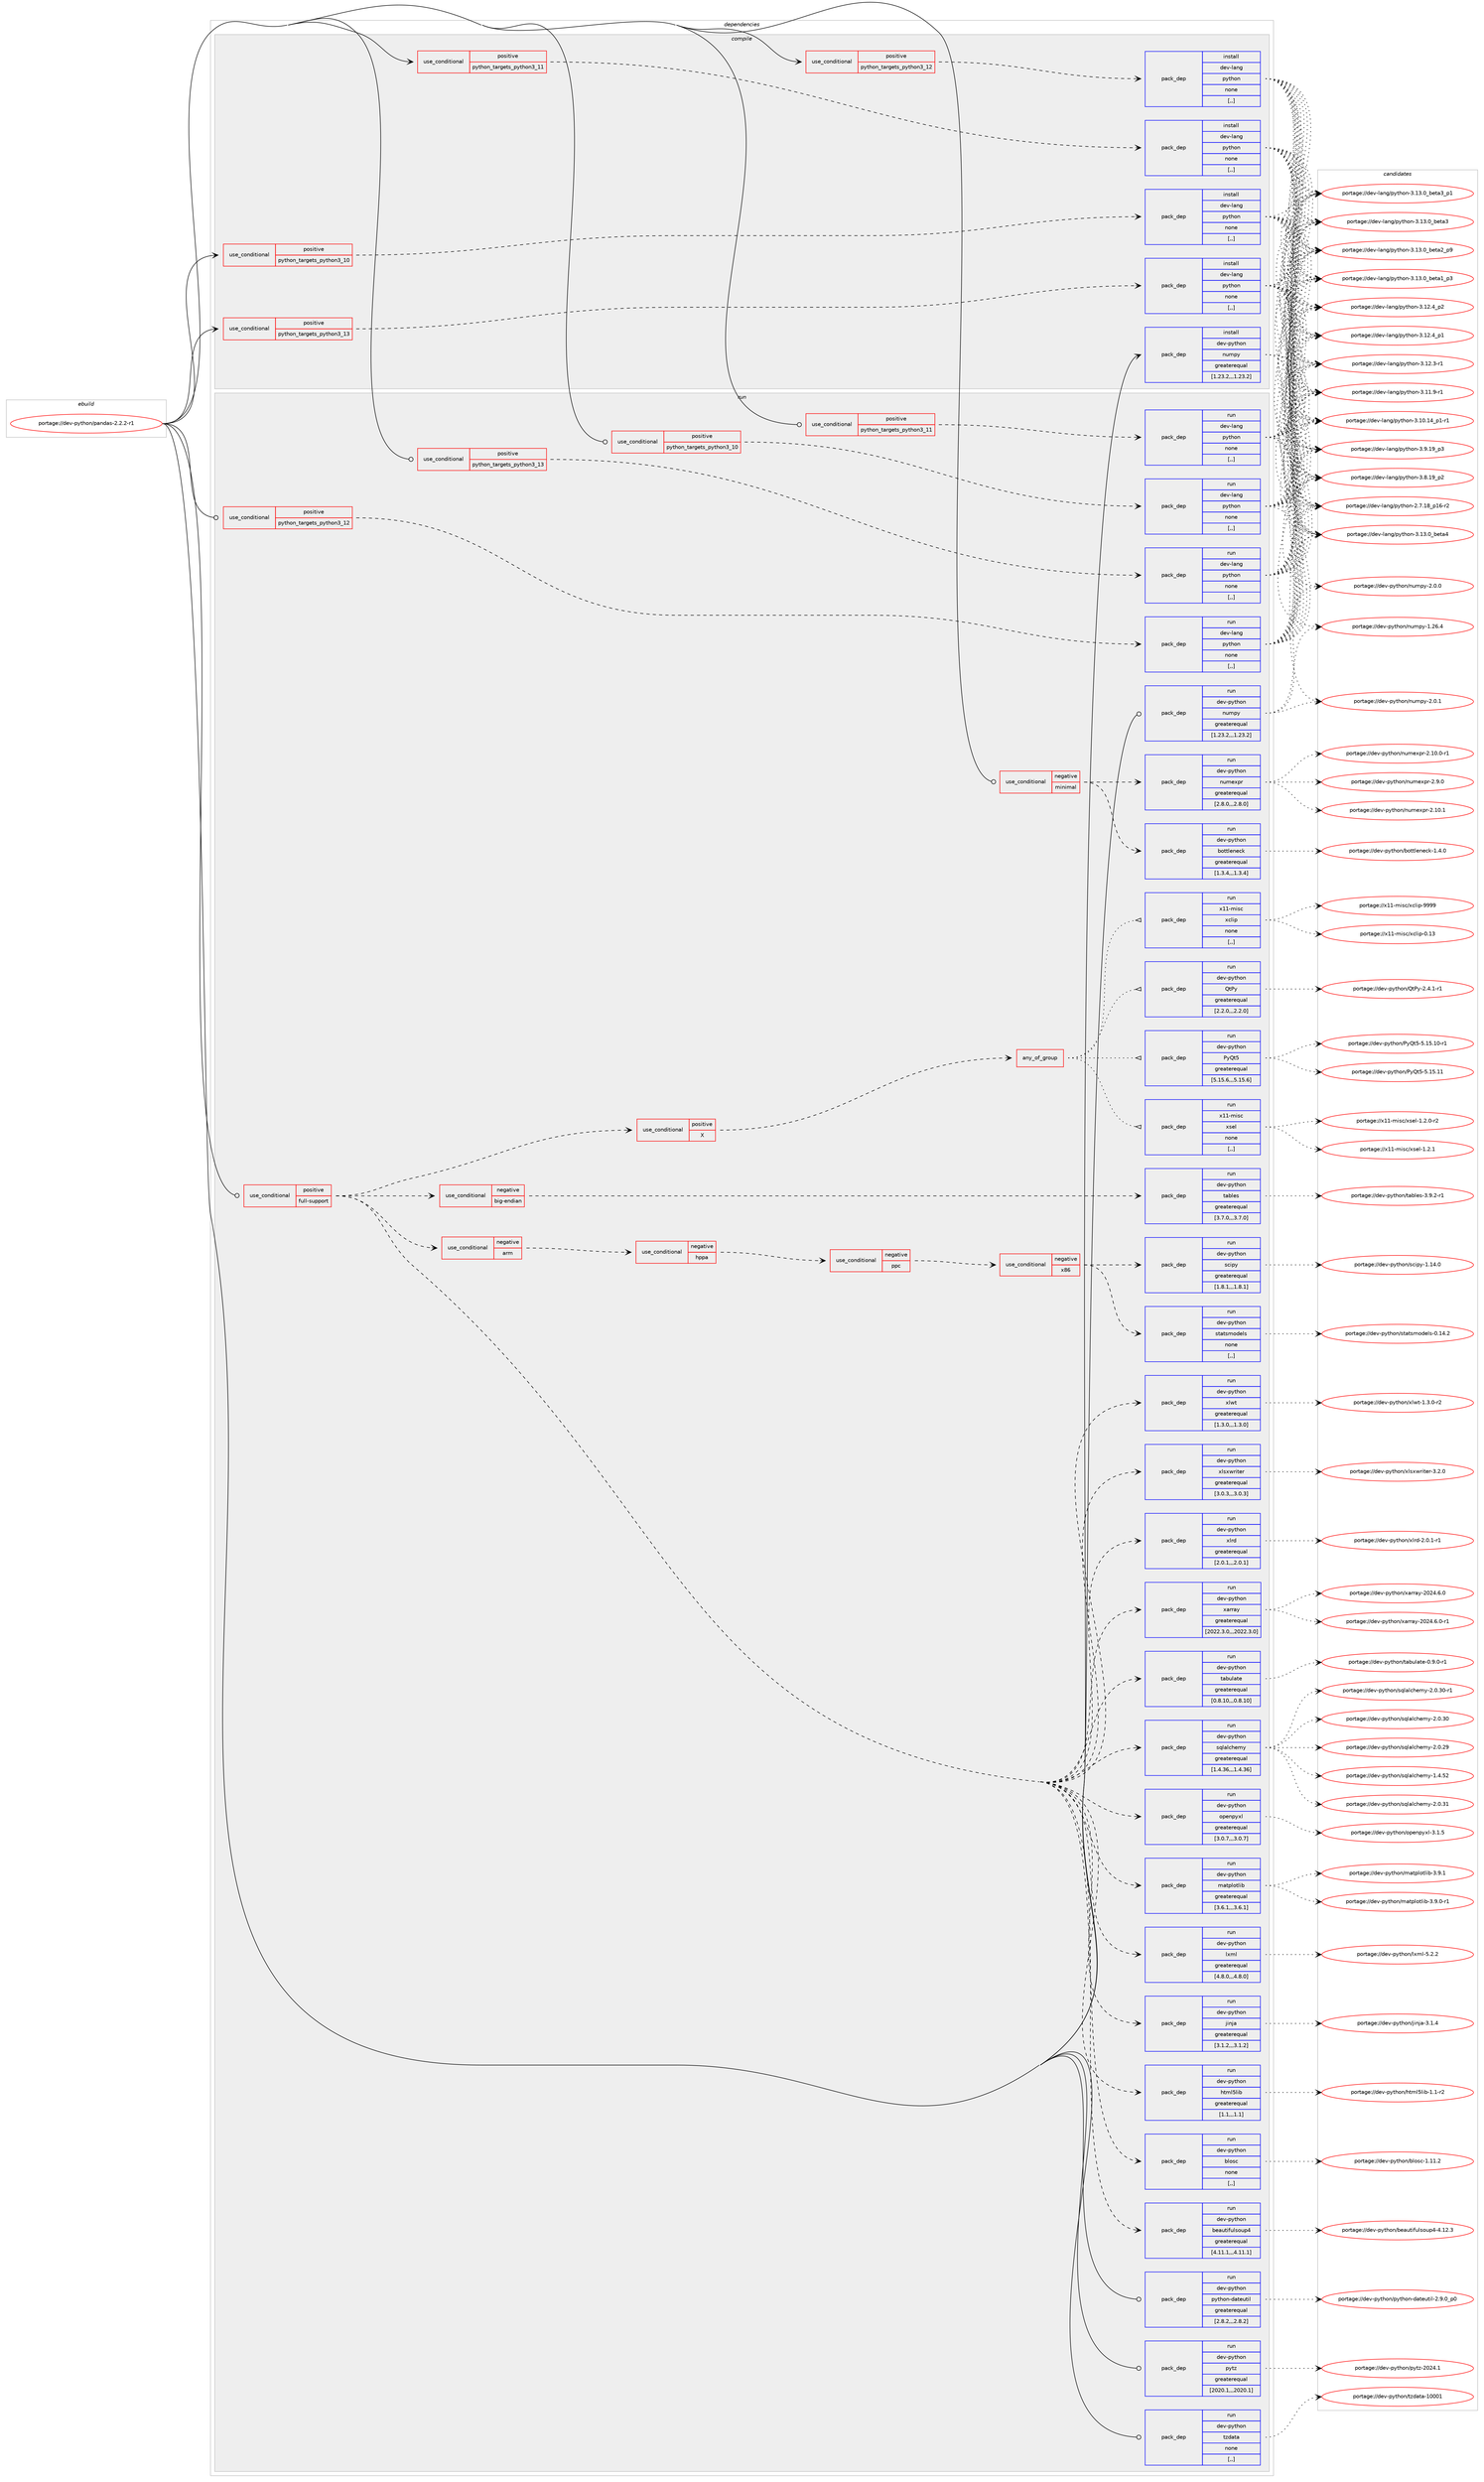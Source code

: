 digraph prolog {

# *************
# Graph options
# *************

newrank=true;
concentrate=true;
compound=true;
graph [rankdir=LR,fontname=Helvetica,fontsize=10,ranksep=1.5];#, ranksep=2.5, nodesep=0.2];
edge  [arrowhead=vee];
node  [fontname=Helvetica,fontsize=10];

# **********
# The ebuild
# **********

subgraph cluster_leftcol {
color=gray;
label=<<i>ebuild</i>>;
id [label="portage://dev-python/pandas-2.2.2-r1", color=red, width=4, href="../dev-python/pandas-2.2.2-r1.svg"];
}

# ****************
# The dependencies
# ****************

subgraph cluster_midcol {
color=gray;
label=<<i>dependencies</i>>;
subgraph cluster_compile {
fillcolor="#eeeeee";
style=filled;
label=<<i>compile</i>>;
subgraph cond35645 {
dependency153533 [label=<<TABLE BORDER="0" CELLBORDER="1" CELLSPACING="0" CELLPADDING="4"><TR><TD ROWSPAN="3" CELLPADDING="10">use_conditional</TD></TR><TR><TD>positive</TD></TR><TR><TD>python_targets_python3_10</TD></TR></TABLE>>, shape=none, color=red];
subgraph pack116639 {
dependency153534 [label=<<TABLE BORDER="0" CELLBORDER="1" CELLSPACING="0" CELLPADDING="4" WIDTH="220"><TR><TD ROWSPAN="6" CELLPADDING="30">pack_dep</TD></TR><TR><TD WIDTH="110">install</TD></TR><TR><TD>dev-lang</TD></TR><TR><TD>python</TD></TR><TR><TD>none</TD></TR><TR><TD>[,,]</TD></TR></TABLE>>, shape=none, color=blue];
}
dependency153533:e -> dependency153534:w [weight=20,style="dashed",arrowhead="vee"];
}
id:e -> dependency153533:w [weight=20,style="solid",arrowhead="vee"];
subgraph cond35646 {
dependency153535 [label=<<TABLE BORDER="0" CELLBORDER="1" CELLSPACING="0" CELLPADDING="4"><TR><TD ROWSPAN="3" CELLPADDING="10">use_conditional</TD></TR><TR><TD>positive</TD></TR><TR><TD>python_targets_python3_11</TD></TR></TABLE>>, shape=none, color=red];
subgraph pack116640 {
dependency153536 [label=<<TABLE BORDER="0" CELLBORDER="1" CELLSPACING="0" CELLPADDING="4" WIDTH="220"><TR><TD ROWSPAN="6" CELLPADDING="30">pack_dep</TD></TR><TR><TD WIDTH="110">install</TD></TR><TR><TD>dev-lang</TD></TR><TR><TD>python</TD></TR><TR><TD>none</TD></TR><TR><TD>[,,]</TD></TR></TABLE>>, shape=none, color=blue];
}
dependency153535:e -> dependency153536:w [weight=20,style="dashed",arrowhead="vee"];
}
id:e -> dependency153535:w [weight=20,style="solid",arrowhead="vee"];
subgraph cond35647 {
dependency153537 [label=<<TABLE BORDER="0" CELLBORDER="1" CELLSPACING="0" CELLPADDING="4"><TR><TD ROWSPAN="3" CELLPADDING="10">use_conditional</TD></TR><TR><TD>positive</TD></TR><TR><TD>python_targets_python3_12</TD></TR></TABLE>>, shape=none, color=red];
subgraph pack116641 {
dependency153538 [label=<<TABLE BORDER="0" CELLBORDER="1" CELLSPACING="0" CELLPADDING="4" WIDTH="220"><TR><TD ROWSPAN="6" CELLPADDING="30">pack_dep</TD></TR><TR><TD WIDTH="110">install</TD></TR><TR><TD>dev-lang</TD></TR><TR><TD>python</TD></TR><TR><TD>none</TD></TR><TR><TD>[,,]</TD></TR></TABLE>>, shape=none, color=blue];
}
dependency153537:e -> dependency153538:w [weight=20,style="dashed",arrowhead="vee"];
}
id:e -> dependency153537:w [weight=20,style="solid",arrowhead="vee"];
subgraph cond35648 {
dependency153539 [label=<<TABLE BORDER="0" CELLBORDER="1" CELLSPACING="0" CELLPADDING="4"><TR><TD ROWSPAN="3" CELLPADDING="10">use_conditional</TD></TR><TR><TD>positive</TD></TR><TR><TD>python_targets_python3_13</TD></TR></TABLE>>, shape=none, color=red];
subgraph pack116642 {
dependency153540 [label=<<TABLE BORDER="0" CELLBORDER="1" CELLSPACING="0" CELLPADDING="4" WIDTH="220"><TR><TD ROWSPAN="6" CELLPADDING="30">pack_dep</TD></TR><TR><TD WIDTH="110">install</TD></TR><TR><TD>dev-lang</TD></TR><TR><TD>python</TD></TR><TR><TD>none</TD></TR><TR><TD>[,,]</TD></TR></TABLE>>, shape=none, color=blue];
}
dependency153539:e -> dependency153540:w [weight=20,style="dashed",arrowhead="vee"];
}
id:e -> dependency153539:w [weight=20,style="solid",arrowhead="vee"];
subgraph pack116643 {
dependency153541 [label=<<TABLE BORDER="0" CELLBORDER="1" CELLSPACING="0" CELLPADDING="4" WIDTH="220"><TR><TD ROWSPAN="6" CELLPADDING="30">pack_dep</TD></TR><TR><TD WIDTH="110">install</TD></TR><TR><TD>dev-python</TD></TR><TR><TD>numpy</TD></TR><TR><TD>greaterequal</TD></TR><TR><TD>[1.23.2,,,1.23.2]</TD></TR></TABLE>>, shape=none, color=blue];
}
id:e -> dependency153541:w [weight=20,style="solid",arrowhead="vee"];
}
subgraph cluster_compileandrun {
fillcolor="#eeeeee";
style=filled;
label=<<i>compile and run</i>>;
}
subgraph cluster_run {
fillcolor="#eeeeee";
style=filled;
label=<<i>run</i>>;
subgraph cond35649 {
dependency153542 [label=<<TABLE BORDER="0" CELLBORDER="1" CELLSPACING="0" CELLPADDING="4"><TR><TD ROWSPAN="3" CELLPADDING="10">use_conditional</TD></TR><TR><TD>negative</TD></TR><TR><TD>minimal</TD></TR></TABLE>>, shape=none, color=red];
subgraph pack116644 {
dependency153543 [label=<<TABLE BORDER="0" CELLBORDER="1" CELLSPACING="0" CELLPADDING="4" WIDTH="220"><TR><TD ROWSPAN="6" CELLPADDING="30">pack_dep</TD></TR><TR><TD WIDTH="110">run</TD></TR><TR><TD>dev-python</TD></TR><TR><TD>bottleneck</TD></TR><TR><TD>greaterequal</TD></TR><TR><TD>[1.3.4,,,1.3.4]</TD></TR></TABLE>>, shape=none, color=blue];
}
dependency153542:e -> dependency153543:w [weight=20,style="dashed",arrowhead="vee"];
subgraph pack116645 {
dependency153544 [label=<<TABLE BORDER="0" CELLBORDER="1" CELLSPACING="0" CELLPADDING="4" WIDTH="220"><TR><TD ROWSPAN="6" CELLPADDING="30">pack_dep</TD></TR><TR><TD WIDTH="110">run</TD></TR><TR><TD>dev-python</TD></TR><TR><TD>numexpr</TD></TR><TR><TD>greaterequal</TD></TR><TR><TD>[2.8.0,,,2.8.0]</TD></TR></TABLE>>, shape=none, color=blue];
}
dependency153542:e -> dependency153544:w [weight=20,style="dashed",arrowhead="vee"];
}
id:e -> dependency153542:w [weight=20,style="solid",arrowhead="odot"];
subgraph cond35650 {
dependency153545 [label=<<TABLE BORDER="0" CELLBORDER="1" CELLSPACING="0" CELLPADDING="4"><TR><TD ROWSPAN="3" CELLPADDING="10">use_conditional</TD></TR><TR><TD>positive</TD></TR><TR><TD>full-support</TD></TR></TABLE>>, shape=none, color=red];
subgraph pack116646 {
dependency153546 [label=<<TABLE BORDER="0" CELLBORDER="1" CELLSPACING="0" CELLPADDING="4" WIDTH="220"><TR><TD ROWSPAN="6" CELLPADDING="30">pack_dep</TD></TR><TR><TD WIDTH="110">run</TD></TR><TR><TD>dev-python</TD></TR><TR><TD>beautifulsoup4</TD></TR><TR><TD>greaterequal</TD></TR><TR><TD>[4.11.1,,,4.11.1]</TD></TR></TABLE>>, shape=none, color=blue];
}
dependency153545:e -> dependency153546:w [weight=20,style="dashed",arrowhead="vee"];
subgraph pack116647 {
dependency153547 [label=<<TABLE BORDER="0" CELLBORDER="1" CELLSPACING="0" CELLPADDING="4" WIDTH="220"><TR><TD ROWSPAN="6" CELLPADDING="30">pack_dep</TD></TR><TR><TD WIDTH="110">run</TD></TR><TR><TD>dev-python</TD></TR><TR><TD>blosc</TD></TR><TR><TD>none</TD></TR><TR><TD>[,,]</TD></TR></TABLE>>, shape=none, color=blue];
}
dependency153545:e -> dependency153547:w [weight=20,style="dashed",arrowhead="vee"];
subgraph pack116648 {
dependency153548 [label=<<TABLE BORDER="0" CELLBORDER="1" CELLSPACING="0" CELLPADDING="4" WIDTH="220"><TR><TD ROWSPAN="6" CELLPADDING="30">pack_dep</TD></TR><TR><TD WIDTH="110">run</TD></TR><TR><TD>dev-python</TD></TR><TR><TD>html5lib</TD></TR><TR><TD>greaterequal</TD></TR><TR><TD>[1.1,,,1.1]</TD></TR></TABLE>>, shape=none, color=blue];
}
dependency153545:e -> dependency153548:w [weight=20,style="dashed",arrowhead="vee"];
subgraph pack116649 {
dependency153549 [label=<<TABLE BORDER="0" CELLBORDER="1" CELLSPACING="0" CELLPADDING="4" WIDTH="220"><TR><TD ROWSPAN="6" CELLPADDING="30">pack_dep</TD></TR><TR><TD WIDTH="110">run</TD></TR><TR><TD>dev-python</TD></TR><TR><TD>jinja</TD></TR><TR><TD>greaterequal</TD></TR><TR><TD>[3.1.2,,,3.1.2]</TD></TR></TABLE>>, shape=none, color=blue];
}
dependency153545:e -> dependency153549:w [weight=20,style="dashed",arrowhead="vee"];
subgraph pack116650 {
dependency153550 [label=<<TABLE BORDER="0" CELLBORDER="1" CELLSPACING="0" CELLPADDING="4" WIDTH="220"><TR><TD ROWSPAN="6" CELLPADDING="30">pack_dep</TD></TR><TR><TD WIDTH="110">run</TD></TR><TR><TD>dev-python</TD></TR><TR><TD>lxml</TD></TR><TR><TD>greaterequal</TD></TR><TR><TD>[4.8.0,,,4.8.0]</TD></TR></TABLE>>, shape=none, color=blue];
}
dependency153545:e -> dependency153550:w [weight=20,style="dashed",arrowhead="vee"];
subgraph pack116651 {
dependency153551 [label=<<TABLE BORDER="0" CELLBORDER="1" CELLSPACING="0" CELLPADDING="4" WIDTH="220"><TR><TD ROWSPAN="6" CELLPADDING="30">pack_dep</TD></TR><TR><TD WIDTH="110">run</TD></TR><TR><TD>dev-python</TD></TR><TR><TD>matplotlib</TD></TR><TR><TD>greaterequal</TD></TR><TR><TD>[3.6.1,,,3.6.1]</TD></TR></TABLE>>, shape=none, color=blue];
}
dependency153545:e -> dependency153551:w [weight=20,style="dashed",arrowhead="vee"];
subgraph pack116652 {
dependency153552 [label=<<TABLE BORDER="0" CELLBORDER="1" CELLSPACING="0" CELLPADDING="4" WIDTH="220"><TR><TD ROWSPAN="6" CELLPADDING="30">pack_dep</TD></TR><TR><TD WIDTH="110">run</TD></TR><TR><TD>dev-python</TD></TR><TR><TD>openpyxl</TD></TR><TR><TD>greaterequal</TD></TR><TR><TD>[3.0.7,,,3.0.7]</TD></TR></TABLE>>, shape=none, color=blue];
}
dependency153545:e -> dependency153552:w [weight=20,style="dashed",arrowhead="vee"];
subgraph pack116653 {
dependency153553 [label=<<TABLE BORDER="0" CELLBORDER="1" CELLSPACING="0" CELLPADDING="4" WIDTH="220"><TR><TD ROWSPAN="6" CELLPADDING="30">pack_dep</TD></TR><TR><TD WIDTH="110">run</TD></TR><TR><TD>dev-python</TD></TR><TR><TD>sqlalchemy</TD></TR><TR><TD>greaterequal</TD></TR><TR><TD>[1.4.36,,,1.4.36]</TD></TR></TABLE>>, shape=none, color=blue];
}
dependency153545:e -> dependency153553:w [weight=20,style="dashed",arrowhead="vee"];
subgraph pack116654 {
dependency153554 [label=<<TABLE BORDER="0" CELLBORDER="1" CELLSPACING="0" CELLPADDING="4" WIDTH="220"><TR><TD ROWSPAN="6" CELLPADDING="30">pack_dep</TD></TR><TR><TD WIDTH="110">run</TD></TR><TR><TD>dev-python</TD></TR><TR><TD>tabulate</TD></TR><TR><TD>greaterequal</TD></TR><TR><TD>[0.8.10,,,0.8.10]</TD></TR></TABLE>>, shape=none, color=blue];
}
dependency153545:e -> dependency153554:w [weight=20,style="dashed",arrowhead="vee"];
subgraph pack116655 {
dependency153555 [label=<<TABLE BORDER="0" CELLBORDER="1" CELLSPACING="0" CELLPADDING="4" WIDTH="220"><TR><TD ROWSPAN="6" CELLPADDING="30">pack_dep</TD></TR><TR><TD WIDTH="110">run</TD></TR><TR><TD>dev-python</TD></TR><TR><TD>xarray</TD></TR><TR><TD>greaterequal</TD></TR><TR><TD>[2022.3.0,,,2022.3.0]</TD></TR></TABLE>>, shape=none, color=blue];
}
dependency153545:e -> dependency153555:w [weight=20,style="dashed",arrowhead="vee"];
subgraph pack116656 {
dependency153556 [label=<<TABLE BORDER="0" CELLBORDER="1" CELLSPACING="0" CELLPADDING="4" WIDTH="220"><TR><TD ROWSPAN="6" CELLPADDING="30">pack_dep</TD></TR><TR><TD WIDTH="110">run</TD></TR><TR><TD>dev-python</TD></TR><TR><TD>xlrd</TD></TR><TR><TD>greaterequal</TD></TR><TR><TD>[2.0.1,,,2.0.1]</TD></TR></TABLE>>, shape=none, color=blue];
}
dependency153545:e -> dependency153556:w [weight=20,style="dashed",arrowhead="vee"];
subgraph pack116657 {
dependency153557 [label=<<TABLE BORDER="0" CELLBORDER="1" CELLSPACING="0" CELLPADDING="4" WIDTH="220"><TR><TD ROWSPAN="6" CELLPADDING="30">pack_dep</TD></TR><TR><TD WIDTH="110">run</TD></TR><TR><TD>dev-python</TD></TR><TR><TD>xlsxwriter</TD></TR><TR><TD>greaterequal</TD></TR><TR><TD>[3.0.3,,,3.0.3]</TD></TR></TABLE>>, shape=none, color=blue];
}
dependency153545:e -> dependency153557:w [weight=20,style="dashed",arrowhead="vee"];
subgraph pack116658 {
dependency153558 [label=<<TABLE BORDER="0" CELLBORDER="1" CELLSPACING="0" CELLPADDING="4" WIDTH="220"><TR><TD ROWSPAN="6" CELLPADDING="30">pack_dep</TD></TR><TR><TD WIDTH="110">run</TD></TR><TR><TD>dev-python</TD></TR><TR><TD>xlwt</TD></TR><TR><TD>greaterequal</TD></TR><TR><TD>[1.3.0,,,1.3.0]</TD></TR></TABLE>>, shape=none, color=blue];
}
dependency153545:e -> dependency153558:w [weight=20,style="dashed",arrowhead="vee"];
subgraph cond35651 {
dependency153559 [label=<<TABLE BORDER="0" CELLBORDER="1" CELLSPACING="0" CELLPADDING="4"><TR><TD ROWSPAN="3" CELLPADDING="10">use_conditional</TD></TR><TR><TD>negative</TD></TR><TR><TD>arm</TD></TR></TABLE>>, shape=none, color=red];
subgraph cond35652 {
dependency153560 [label=<<TABLE BORDER="0" CELLBORDER="1" CELLSPACING="0" CELLPADDING="4"><TR><TD ROWSPAN="3" CELLPADDING="10">use_conditional</TD></TR><TR><TD>negative</TD></TR><TR><TD>hppa</TD></TR></TABLE>>, shape=none, color=red];
subgraph cond35653 {
dependency153561 [label=<<TABLE BORDER="0" CELLBORDER="1" CELLSPACING="0" CELLPADDING="4"><TR><TD ROWSPAN="3" CELLPADDING="10">use_conditional</TD></TR><TR><TD>negative</TD></TR><TR><TD>ppc</TD></TR></TABLE>>, shape=none, color=red];
subgraph cond35654 {
dependency153562 [label=<<TABLE BORDER="0" CELLBORDER="1" CELLSPACING="0" CELLPADDING="4"><TR><TD ROWSPAN="3" CELLPADDING="10">use_conditional</TD></TR><TR><TD>negative</TD></TR><TR><TD>x86</TD></TR></TABLE>>, shape=none, color=red];
subgraph pack116659 {
dependency153563 [label=<<TABLE BORDER="0" CELLBORDER="1" CELLSPACING="0" CELLPADDING="4" WIDTH="220"><TR><TD ROWSPAN="6" CELLPADDING="30">pack_dep</TD></TR><TR><TD WIDTH="110">run</TD></TR><TR><TD>dev-python</TD></TR><TR><TD>scipy</TD></TR><TR><TD>greaterequal</TD></TR><TR><TD>[1.8.1,,,1.8.1]</TD></TR></TABLE>>, shape=none, color=blue];
}
dependency153562:e -> dependency153563:w [weight=20,style="dashed",arrowhead="vee"];
subgraph pack116660 {
dependency153564 [label=<<TABLE BORDER="0" CELLBORDER="1" CELLSPACING="0" CELLPADDING="4" WIDTH="220"><TR><TD ROWSPAN="6" CELLPADDING="30">pack_dep</TD></TR><TR><TD WIDTH="110">run</TD></TR><TR><TD>dev-python</TD></TR><TR><TD>statsmodels</TD></TR><TR><TD>none</TD></TR><TR><TD>[,,]</TD></TR></TABLE>>, shape=none, color=blue];
}
dependency153562:e -> dependency153564:w [weight=20,style="dashed",arrowhead="vee"];
}
dependency153561:e -> dependency153562:w [weight=20,style="dashed",arrowhead="vee"];
}
dependency153560:e -> dependency153561:w [weight=20,style="dashed",arrowhead="vee"];
}
dependency153559:e -> dependency153560:w [weight=20,style="dashed",arrowhead="vee"];
}
dependency153545:e -> dependency153559:w [weight=20,style="dashed",arrowhead="vee"];
subgraph cond35655 {
dependency153565 [label=<<TABLE BORDER="0" CELLBORDER="1" CELLSPACING="0" CELLPADDING="4"><TR><TD ROWSPAN="3" CELLPADDING="10">use_conditional</TD></TR><TR><TD>negative</TD></TR><TR><TD>big-endian</TD></TR></TABLE>>, shape=none, color=red];
subgraph pack116661 {
dependency153566 [label=<<TABLE BORDER="0" CELLBORDER="1" CELLSPACING="0" CELLPADDING="4" WIDTH="220"><TR><TD ROWSPAN="6" CELLPADDING="30">pack_dep</TD></TR><TR><TD WIDTH="110">run</TD></TR><TR><TD>dev-python</TD></TR><TR><TD>tables</TD></TR><TR><TD>greaterequal</TD></TR><TR><TD>[3.7.0,,,3.7.0]</TD></TR></TABLE>>, shape=none, color=blue];
}
dependency153565:e -> dependency153566:w [weight=20,style="dashed",arrowhead="vee"];
}
dependency153545:e -> dependency153565:w [weight=20,style="dashed",arrowhead="vee"];
subgraph cond35656 {
dependency153567 [label=<<TABLE BORDER="0" CELLBORDER="1" CELLSPACING="0" CELLPADDING="4"><TR><TD ROWSPAN="3" CELLPADDING="10">use_conditional</TD></TR><TR><TD>positive</TD></TR><TR><TD>X</TD></TR></TABLE>>, shape=none, color=red];
subgraph any1099 {
dependency153568 [label=<<TABLE BORDER="0" CELLBORDER="1" CELLSPACING="0" CELLPADDING="4"><TR><TD CELLPADDING="10">any_of_group</TD></TR></TABLE>>, shape=none, color=red];subgraph pack116662 {
dependency153569 [label=<<TABLE BORDER="0" CELLBORDER="1" CELLSPACING="0" CELLPADDING="4" WIDTH="220"><TR><TD ROWSPAN="6" CELLPADDING="30">pack_dep</TD></TR><TR><TD WIDTH="110">run</TD></TR><TR><TD>dev-python</TD></TR><TR><TD>PyQt5</TD></TR><TR><TD>greaterequal</TD></TR><TR><TD>[5.15.6,,,5.15.6]</TD></TR></TABLE>>, shape=none, color=blue];
}
dependency153568:e -> dependency153569:w [weight=20,style="dotted",arrowhead="oinv"];
subgraph pack116663 {
dependency153570 [label=<<TABLE BORDER="0" CELLBORDER="1" CELLSPACING="0" CELLPADDING="4" WIDTH="220"><TR><TD ROWSPAN="6" CELLPADDING="30">pack_dep</TD></TR><TR><TD WIDTH="110">run</TD></TR><TR><TD>dev-python</TD></TR><TR><TD>QtPy</TD></TR><TR><TD>greaterequal</TD></TR><TR><TD>[2.2.0,,,2.2.0]</TD></TR></TABLE>>, shape=none, color=blue];
}
dependency153568:e -> dependency153570:w [weight=20,style="dotted",arrowhead="oinv"];
subgraph pack116664 {
dependency153571 [label=<<TABLE BORDER="0" CELLBORDER="1" CELLSPACING="0" CELLPADDING="4" WIDTH="220"><TR><TD ROWSPAN="6" CELLPADDING="30">pack_dep</TD></TR><TR><TD WIDTH="110">run</TD></TR><TR><TD>x11-misc</TD></TR><TR><TD>xclip</TD></TR><TR><TD>none</TD></TR><TR><TD>[,,]</TD></TR></TABLE>>, shape=none, color=blue];
}
dependency153568:e -> dependency153571:w [weight=20,style="dotted",arrowhead="oinv"];
subgraph pack116665 {
dependency153572 [label=<<TABLE BORDER="0" CELLBORDER="1" CELLSPACING="0" CELLPADDING="4" WIDTH="220"><TR><TD ROWSPAN="6" CELLPADDING="30">pack_dep</TD></TR><TR><TD WIDTH="110">run</TD></TR><TR><TD>x11-misc</TD></TR><TR><TD>xsel</TD></TR><TR><TD>none</TD></TR><TR><TD>[,,]</TD></TR></TABLE>>, shape=none, color=blue];
}
dependency153568:e -> dependency153572:w [weight=20,style="dotted",arrowhead="oinv"];
}
dependency153567:e -> dependency153568:w [weight=20,style="dashed",arrowhead="vee"];
}
dependency153545:e -> dependency153567:w [weight=20,style="dashed",arrowhead="vee"];
}
id:e -> dependency153545:w [weight=20,style="solid",arrowhead="odot"];
subgraph cond35657 {
dependency153573 [label=<<TABLE BORDER="0" CELLBORDER="1" CELLSPACING="0" CELLPADDING="4"><TR><TD ROWSPAN="3" CELLPADDING="10">use_conditional</TD></TR><TR><TD>positive</TD></TR><TR><TD>python_targets_python3_10</TD></TR></TABLE>>, shape=none, color=red];
subgraph pack116666 {
dependency153574 [label=<<TABLE BORDER="0" CELLBORDER="1" CELLSPACING="0" CELLPADDING="4" WIDTH="220"><TR><TD ROWSPAN="6" CELLPADDING="30">pack_dep</TD></TR><TR><TD WIDTH="110">run</TD></TR><TR><TD>dev-lang</TD></TR><TR><TD>python</TD></TR><TR><TD>none</TD></TR><TR><TD>[,,]</TD></TR></TABLE>>, shape=none, color=blue];
}
dependency153573:e -> dependency153574:w [weight=20,style="dashed",arrowhead="vee"];
}
id:e -> dependency153573:w [weight=20,style="solid",arrowhead="odot"];
subgraph cond35658 {
dependency153575 [label=<<TABLE BORDER="0" CELLBORDER="1" CELLSPACING="0" CELLPADDING="4"><TR><TD ROWSPAN="3" CELLPADDING="10">use_conditional</TD></TR><TR><TD>positive</TD></TR><TR><TD>python_targets_python3_11</TD></TR></TABLE>>, shape=none, color=red];
subgraph pack116667 {
dependency153576 [label=<<TABLE BORDER="0" CELLBORDER="1" CELLSPACING="0" CELLPADDING="4" WIDTH="220"><TR><TD ROWSPAN="6" CELLPADDING="30">pack_dep</TD></TR><TR><TD WIDTH="110">run</TD></TR><TR><TD>dev-lang</TD></TR><TR><TD>python</TD></TR><TR><TD>none</TD></TR><TR><TD>[,,]</TD></TR></TABLE>>, shape=none, color=blue];
}
dependency153575:e -> dependency153576:w [weight=20,style="dashed",arrowhead="vee"];
}
id:e -> dependency153575:w [weight=20,style="solid",arrowhead="odot"];
subgraph cond35659 {
dependency153577 [label=<<TABLE BORDER="0" CELLBORDER="1" CELLSPACING="0" CELLPADDING="4"><TR><TD ROWSPAN="3" CELLPADDING="10">use_conditional</TD></TR><TR><TD>positive</TD></TR><TR><TD>python_targets_python3_12</TD></TR></TABLE>>, shape=none, color=red];
subgraph pack116668 {
dependency153578 [label=<<TABLE BORDER="0" CELLBORDER="1" CELLSPACING="0" CELLPADDING="4" WIDTH="220"><TR><TD ROWSPAN="6" CELLPADDING="30">pack_dep</TD></TR><TR><TD WIDTH="110">run</TD></TR><TR><TD>dev-lang</TD></TR><TR><TD>python</TD></TR><TR><TD>none</TD></TR><TR><TD>[,,]</TD></TR></TABLE>>, shape=none, color=blue];
}
dependency153577:e -> dependency153578:w [weight=20,style="dashed",arrowhead="vee"];
}
id:e -> dependency153577:w [weight=20,style="solid",arrowhead="odot"];
subgraph cond35660 {
dependency153579 [label=<<TABLE BORDER="0" CELLBORDER="1" CELLSPACING="0" CELLPADDING="4"><TR><TD ROWSPAN="3" CELLPADDING="10">use_conditional</TD></TR><TR><TD>positive</TD></TR><TR><TD>python_targets_python3_13</TD></TR></TABLE>>, shape=none, color=red];
subgraph pack116669 {
dependency153580 [label=<<TABLE BORDER="0" CELLBORDER="1" CELLSPACING="0" CELLPADDING="4" WIDTH="220"><TR><TD ROWSPAN="6" CELLPADDING="30">pack_dep</TD></TR><TR><TD WIDTH="110">run</TD></TR><TR><TD>dev-lang</TD></TR><TR><TD>python</TD></TR><TR><TD>none</TD></TR><TR><TD>[,,]</TD></TR></TABLE>>, shape=none, color=blue];
}
dependency153579:e -> dependency153580:w [weight=20,style="dashed",arrowhead="vee"];
}
id:e -> dependency153579:w [weight=20,style="solid",arrowhead="odot"];
subgraph pack116670 {
dependency153581 [label=<<TABLE BORDER="0" CELLBORDER="1" CELLSPACING="0" CELLPADDING="4" WIDTH="220"><TR><TD ROWSPAN="6" CELLPADDING="30">pack_dep</TD></TR><TR><TD WIDTH="110">run</TD></TR><TR><TD>dev-python</TD></TR><TR><TD>numpy</TD></TR><TR><TD>greaterequal</TD></TR><TR><TD>[1.23.2,,,1.23.2]</TD></TR></TABLE>>, shape=none, color=blue];
}
id:e -> dependency153581:w [weight=20,style="solid",arrowhead="odot"];
subgraph pack116671 {
dependency153582 [label=<<TABLE BORDER="0" CELLBORDER="1" CELLSPACING="0" CELLPADDING="4" WIDTH="220"><TR><TD ROWSPAN="6" CELLPADDING="30">pack_dep</TD></TR><TR><TD WIDTH="110">run</TD></TR><TR><TD>dev-python</TD></TR><TR><TD>python-dateutil</TD></TR><TR><TD>greaterequal</TD></TR><TR><TD>[2.8.2,,,2.8.2]</TD></TR></TABLE>>, shape=none, color=blue];
}
id:e -> dependency153582:w [weight=20,style="solid",arrowhead="odot"];
subgraph pack116672 {
dependency153583 [label=<<TABLE BORDER="0" CELLBORDER="1" CELLSPACING="0" CELLPADDING="4" WIDTH="220"><TR><TD ROWSPAN="6" CELLPADDING="30">pack_dep</TD></TR><TR><TD WIDTH="110">run</TD></TR><TR><TD>dev-python</TD></TR><TR><TD>pytz</TD></TR><TR><TD>greaterequal</TD></TR><TR><TD>[2020.1,,,2020.1]</TD></TR></TABLE>>, shape=none, color=blue];
}
id:e -> dependency153583:w [weight=20,style="solid",arrowhead="odot"];
subgraph pack116673 {
dependency153584 [label=<<TABLE BORDER="0" CELLBORDER="1" CELLSPACING="0" CELLPADDING="4" WIDTH="220"><TR><TD ROWSPAN="6" CELLPADDING="30">pack_dep</TD></TR><TR><TD WIDTH="110">run</TD></TR><TR><TD>dev-python</TD></TR><TR><TD>tzdata</TD></TR><TR><TD>none</TD></TR><TR><TD>[,,]</TD></TR></TABLE>>, shape=none, color=blue];
}
id:e -> dependency153584:w [weight=20,style="solid",arrowhead="odot"];
}
}

# **************
# The candidates
# **************

subgraph cluster_choices {
rank=same;
color=gray;
label=<<i>candidates</i>>;

subgraph choice116639 {
color=black;
nodesep=1;
choice1001011184510897110103471121211161041111104551464951464895981011169752 [label="portage://dev-lang/python-3.13.0_beta4", color=red, width=4,href="../dev-lang/python-3.13.0_beta4.svg"];
choice10010111845108971101034711212111610411111045514649514648959810111697519511249 [label="portage://dev-lang/python-3.13.0_beta3_p1", color=red, width=4,href="../dev-lang/python-3.13.0_beta3_p1.svg"];
choice1001011184510897110103471121211161041111104551464951464895981011169751 [label="portage://dev-lang/python-3.13.0_beta3", color=red, width=4,href="../dev-lang/python-3.13.0_beta3.svg"];
choice10010111845108971101034711212111610411111045514649514648959810111697509511257 [label="portage://dev-lang/python-3.13.0_beta2_p9", color=red, width=4,href="../dev-lang/python-3.13.0_beta2_p9.svg"];
choice10010111845108971101034711212111610411111045514649514648959810111697499511251 [label="portage://dev-lang/python-3.13.0_beta1_p3", color=red, width=4,href="../dev-lang/python-3.13.0_beta1_p3.svg"];
choice100101118451089711010347112121116104111110455146495046529511250 [label="portage://dev-lang/python-3.12.4_p2", color=red, width=4,href="../dev-lang/python-3.12.4_p2.svg"];
choice100101118451089711010347112121116104111110455146495046529511249 [label="portage://dev-lang/python-3.12.4_p1", color=red, width=4,href="../dev-lang/python-3.12.4_p1.svg"];
choice100101118451089711010347112121116104111110455146495046514511449 [label="portage://dev-lang/python-3.12.3-r1", color=red, width=4,href="../dev-lang/python-3.12.3-r1.svg"];
choice100101118451089711010347112121116104111110455146494946574511449 [label="portage://dev-lang/python-3.11.9-r1", color=red, width=4,href="../dev-lang/python-3.11.9-r1.svg"];
choice100101118451089711010347112121116104111110455146494846495295112494511449 [label="portage://dev-lang/python-3.10.14_p1-r1", color=red, width=4,href="../dev-lang/python-3.10.14_p1-r1.svg"];
choice100101118451089711010347112121116104111110455146574649579511251 [label="portage://dev-lang/python-3.9.19_p3", color=red, width=4,href="../dev-lang/python-3.9.19_p3.svg"];
choice100101118451089711010347112121116104111110455146564649579511250 [label="portage://dev-lang/python-3.8.19_p2", color=red, width=4,href="../dev-lang/python-3.8.19_p2.svg"];
choice100101118451089711010347112121116104111110455046554649569511249544511450 [label="portage://dev-lang/python-2.7.18_p16-r2", color=red, width=4,href="../dev-lang/python-2.7.18_p16-r2.svg"];
dependency153534:e -> choice1001011184510897110103471121211161041111104551464951464895981011169752:w [style=dotted,weight="100"];
dependency153534:e -> choice10010111845108971101034711212111610411111045514649514648959810111697519511249:w [style=dotted,weight="100"];
dependency153534:e -> choice1001011184510897110103471121211161041111104551464951464895981011169751:w [style=dotted,weight="100"];
dependency153534:e -> choice10010111845108971101034711212111610411111045514649514648959810111697509511257:w [style=dotted,weight="100"];
dependency153534:e -> choice10010111845108971101034711212111610411111045514649514648959810111697499511251:w [style=dotted,weight="100"];
dependency153534:e -> choice100101118451089711010347112121116104111110455146495046529511250:w [style=dotted,weight="100"];
dependency153534:e -> choice100101118451089711010347112121116104111110455146495046529511249:w [style=dotted,weight="100"];
dependency153534:e -> choice100101118451089711010347112121116104111110455146495046514511449:w [style=dotted,weight="100"];
dependency153534:e -> choice100101118451089711010347112121116104111110455146494946574511449:w [style=dotted,weight="100"];
dependency153534:e -> choice100101118451089711010347112121116104111110455146494846495295112494511449:w [style=dotted,weight="100"];
dependency153534:e -> choice100101118451089711010347112121116104111110455146574649579511251:w [style=dotted,weight="100"];
dependency153534:e -> choice100101118451089711010347112121116104111110455146564649579511250:w [style=dotted,weight="100"];
dependency153534:e -> choice100101118451089711010347112121116104111110455046554649569511249544511450:w [style=dotted,weight="100"];
}
subgraph choice116640 {
color=black;
nodesep=1;
choice1001011184510897110103471121211161041111104551464951464895981011169752 [label="portage://dev-lang/python-3.13.0_beta4", color=red, width=4,href="../dev-lang/python-3.13.0_beta4.svg"];
choice10010111845108971101034711212111610411111045514649514648959810111697519511249 [label="portage://dev-lang/python-3.13.0_beta3_p1", color=red, width=4,href="../dev-lang/python-3.13.0_beta3_p1.svg"];
choice1001011184510897110103471121211161041111104551464951464895981011169751 [label="portage://dev-lang/python-3.13.0_beta3", color=red, width=4,href="../dev-lang/python-3.13.0_beta3.svg"];
choice10010111845108971101034711212111610411111045514649514648959810111697509511257 [label="portage://dev-lang/python-3.13.0_beta2_p9", color=red, width=4,href="../dev-lang/python-3.13.0_beta2_p9.svg"];
choice10010111845108971101034711212111610411111045514649514648959810111697499511251 [label="portage://dev-lang/python-3.13.0_beta1_p3", color=red, width=4,href="../dev-lang/python-3.13.0_beta1_p3.svg"];
choice100101118451089711010347112121116104111110455146495046529511250 [label="portage://dev-lang/python-3.12.4_p2", color=red, width=4,href="../dev-lang/python-3.12.4_p2.svg"];
choice100101118451089711010347112121116104111110455146495046529511249 [label="portage://dev-lang/python-3.12.4_p1", color=red, width=4,href="../dev-lang/python-3.12.4_p1.svg"];
choice100101118451089711010347112121116104111110455146495046514511449 [label="portage://dev-lang/python-3.12.3-r1", color=red, width=4,href="../dev-lang/python-3.12.3-r1.svg"];
choice100101118451089711010347112121116104111110455146494946574511449 [label="portage://dev-lang/python-3.11.9-r1", color=red, width=4,href="../dev-lang/python-3.11.9-r1.svg"];
choice100101118451089711010347112121116104111110455146494846495295112494511449 [label="portage://dev-lang/python-3.10.14_p1-r1", color=red, width=4,href="../dev-lang/python-3.10.14_p1-r1.svg"];
choice100101118451089711010347112121116104111110455146574649579511251 [label="portage://dev-lang/python-3.9.19_p3", color=red, width=4,href="../dev-lang/python-3.9.19_p3.svg"];
choice100101118451089711010347112121116104111110455146564649579511250 [label="portage://dev-lang/python-3.8.19_p2", color=red, width=4,href="../dev-lang/python-3.8.19_p2.svg"];
choice100101118451089711010347112121116104111110455046554649569511249544511450 [label="portage://dev-lang/python-2.7.18_p16-r2", color=red, width=4,href="../dev-lang/python-2.7.18_p16-r2.svg"];
dependency153536:e -> choice1001011184510897110103471121211161041111104551464951464895981011169752:w [style=dotted,weight="100"];
dependency153536:e -> choice10010111845108971101034711212111610411111045514649514648959810111697519511249:w [style=dotted,weight="100"];
dependency153536:e -> choice1001011184510897110103471121211161041111104551464951464895981011169751:w [style=dotted,weight="100"];
dependency153536:e -> choice10010111845108971101034711212111610411111045514649514648959810111697509511257:w [style=dotted,weight="100"];
dependency153536:e -> choice10010111845108971101034711212111610411111045514649514648959810111697499511251:w [style=dotted,weight="100"];
dependency153536:e -> choice100101118451089711010347112121116104111110455146495046529511250:w [style=dotted,weight="100"];
dependency153536:e -> choice100101118451089711010347112121116104111110455146495046529511249:w [style=dotted,weight="100"];
dependency153536:e -> choice100101118451089711010347112121116104111110455146495046514511449:w [style=dotted,weight="100"];
dependency153536:e -> choice100101118451089711010347112121116104111110455146494946574511449:w [style=dotted,weight="100"];
dependency153536:e -> choice100101118451089711010347112121116104111110455146494846495295112494511449:w [style=dotted,weight="100"];
dependency153536:e -> choice100101118451089711010347112121116104111110455146574649579511251:w [style=dotted,weight="100"];
dependency153536:e -> choice100101118451089711010347112121116104111110455146564649579511250:w [style=dotted,weight="100"];
dependency153536:e -> choice100101118451089711010347112121116104111110455046554649569511249544511450:w [style=dotted,weight="100"];
}
subgraph choice116641 {
color=black;
nodesep=1;
choice1001011184510897110103471121211161041111104551464951464895981011169752 [label="portage://dev-lang/python-3.13.0_beta4", color=red, width=4,href="../dev-lang/python-3.13.0_beta4.svg"];
choice10010111845108971101034711212111610411111045514649514648959810111697519511249 [label="portage://dev-lang/python-3.13.0_beta3_p1", color=red, width=4,href="../dev-lang/python-3.13.0_beta3_p1.svg"];
choice1001011184510897110103471121211161041111104551464951464895981011169751 [label="portage://dev-lang/python-3.13.0_beta3", color=red, width=4,href="../dev-lang/python-3.13.0_beta3.svg"];
choice10010111845108971101034711212111610411111045514649514648959810111697509511257 [label="portage://dev-lang/python-3.13.0_beta2_p9", color=red, width=4,href="../dev-lang/python-3.13.0_beta2_p9.svg"];
choice10010111845108971101034711212111610411111045514649514648959810111697499511251 [label="portage://dev-lang/python-3.13.0_beta1_p3", color=red, width=4,href="../dev-lang/python-3.13.0_beta1_p3.svg"];
choice100101118451089711010347112121116104111110455146495046529511250 [label="portage://dev-lang/python-3.12.4_p2", color=red, width=4,href="../dev-lang/python-3.12.4_p2.svg"];
choice100101118451089711010347112121116104111110455146495046529511249 [label="portage://dev-lang/python-3.12.4_p1", color=red, width=4,href="../dev-lang/python-3.12.4_p1.svg"];
choice100101118451089711010347112121116104111110455146495046514511449 [label="portage://dev-lang/python-3.12.3-r1", color=red, width=4,href="../dev-lang/python-3.12.3-r1.svg"];
choice100101118451089711010347112121116104111110455146494946574511449 [label="portage://dev-lang/python-3.11.9-r1", color=red, width=4,href="../dev-lang/python-3.11.9-r1.svg"];
choice100101118451089711010347112121116104111110455146494846495295112494511449 [label="portage://dev-lang/python-3.10.14_p1-r1", color=red, width=4,href="../dev-lang/python-3.10.14_p1-r1.svg"];
choice100101118451089711010347112121116104111110455146574649579511251 [label="portage://dev-lang/python-3.9.19_p3", color=red, width=4,href="../dev-lang/python-3.9.19_p3.svg"];
choice100101118451089711010347112121116104111110455146564649579511250 [label="portage://dev-lang/python-3.8.19_p2", color=red, width=4,href="../dev-lang/python-3.8.19_p2.svg"];
choice100101118451089711010347112121116104111110455046554649569511249544511450 [label="portage://dev-lang/python-2.7.18_p16-r2", color=red, width=4,href="../dev-lang/python-2.7.18_p16-r2.svg"];
dependency153538:e -> choice1001011184510897110103471121211161041111104551464951464895981011169752:w [style=dotted,weight="100"];
dependency153538:e -> choice10010111845108971101034711212111610411111045514649514648959810111697519511249:w [style=dotted,weight="100"];
dependency153538:e -> choice1001011184510897110103471121211161041111104551464951464895981011169751:w [style=dotted,weight="100"];
dependency153538:e -> choice10010111845108971101034711212111610411111045514649514648959810111697509511257:w [style=dotted,weight="100"];
dependency153538:e -> choice10010111845108971101034711212111610411111045514649514648959810111697499511251:w [style=dotted,weight="100"];
dependency153538:e -> choice100101118451089711010347112121116104111110455146495046529511250:w [style=dotted,weight="100"];
dependency153538:e -> choice100101118451089711010347112121116104111110455146495046529511249:w [style=dotted,weight="100"];
dependency153538:e -> choice100101118451089711010347112121116104111110455146495046514511449:w [style=dotted,weight="100"];
dependency153538:e -> choice100101118451089711010347112121116104111110455146494946574511449:w [style=dotted,weight="100"];
dependency153538:e -> choice100101118451089711010347112121116104111110455146494846495295112494511449:w [style=dotted,weight="100"];
dependency153538:e -> choice100101118451089711010347112121116104111110455146574649579511251:w [style=dotted,weight="100"];
dependency153538:e -> choice100101118451089711010347112121116104111110455146564649579511250:w [style=dotted,weight="100"];
dependency153538:e -> choice100101118451089711010347112121116104111110455046554649569511249544511450:w [style=dotted,weight="100"];
}
subgraph choice116642 {
color=black;
nodesep=1;
choice1001011184510897110103471121211161041111104551464951464895981011169752 [label="portage://dev-lang/python-3.13.0_beta4", color=red, width=4,href="../dev-lang/python-3.13.0_beta4.svg"];
choice10010111845108971101034711212111610411111045514649514648959810111697519511249 [label="portage://dev-lang/python-3.13.0_beta3_p1", color=red, width=4,href="../dev-lang/python-3.13.0_beta3_p1.svg"];
choice1001011184510897110103471121211161041111104551464951464895981011169751 [label="portage://dev-lang/python-3.13.0_beta3", color=red, width=4,href="../dev-lang/python-3.13.0_beta3.svg"];
choice10010111845108971101034711212111610411111045514649514648959810111697509511257 [label="portage://dev-lang/python-3.13.0_beta2_p9", color=red, width=4,href="../dev-lang/python-3.13.0_beta2_p9.svg"];
choice10010111845108971101034711212111610411111045514649514648959810111697499511251 [label="portage://dev-lang/python-3.13.0_beta1_p3", color=red, width=4,href="../dev-lang/python-3.13.0_beta1_p3.svg"];
choice100101118451089711010347112121116104111110455146495046529511250 [label="portage://dev-lang/python-3.12.4_p2", color=red, width=4,href="../dev-lang/python-3.12.4_p2.svg"];
choice100101118451089711010347112121116104111110455146495046529511249 [label="portage://dev-lang/python-3.12.4_p1", color=red, width=4,href="../dev-lang/python-3.12.4_p1.svg"];
choice100101118451089711010347112121116104111110455146495046514511449 [label="portage://dev-lang/python-3.12.3-r1", color=red, width=4,href="../dev-lang/python-3.12.3-r1.svg"];
choice100101118451089711010347112121116104111110455146494946574511449 [label="portage://dev-lang/python-3.11.9-r1", color=red, width=4,href="../dev-lang/python-3.11.9-r1.svg"];
choice100101118451089711010347112121116104111110455146494846495295112494511449 [label="portage://dev-lang/python-3.10.14_p1-r1", color=red, width=4,href="../dev-lang/python-3.10.14_p1-r1.svg"];
choice100101118451089711010347112121116104111110455146574649579511251 [label="portage://dev-lang/python-3.9.19_p3", color=red, width=4,href="../dev-lang/python-3.9.19_p3.svg"];
choice100101118451089711010347112121116104111110455146564649579511250 [label="portage://dev-lang/python-3.8.19_p2", color=red, width=4,href="../dev-lang/python-3.8.19_p2.svg"];
choice100101118451089711010347112121116104111110455046554649569511249544511450 [label="portage://dev-lang/python-2.7.18_p16-r2", color=red, width=4,href="../dev-lang/python-2.7.18_p16-r2.svg"];
dependency153540:e -> choice1001011184510897110103471121211161041111104551464951464895981011169752:w [style=dotted,weight="100"];
dependency153540:e -> choice10010111845108971101034711212111610411111045514649514648959810111697519511249:w [style=dotted,weight="100"];
dependency153540:e -> choice1001011184510897110103471121211161041111104551464951464895981011169751:w [style=dotted,weight="100"];
dependency153540:e -> choice10010111845108971101034711212111610411111045514649514648959810111697509511257:w [style=dotted,weight="100"];
dependency153540:e -> choice10010111845108971101034711212111610411111045514649514648959810111697499511251:w [style=dotted,weight="100"];
dependency153540:e -> choice100101118451089711010347112121116104111110455146495046529511250:w [style=dotted,weight="100"];
dependency153540:e -> choice100101118451089711010347112121116104111110455146495046529511249:w [style=dotted,weight="100"];
dependency153540:e -> choice100101118451089711010347112121116104111110455146495046514511449:w [style=dotted,weight="100"];
dependency153540:e -> choice100101118451089711010347112121116104111110455146494946574511449:w [style=dotted,weight="100"];
dependency153540:e -> choice100101118451089711010347112121116104111110455146494846495295112494511449:w [style=dotted,weight="100"];
dependency153540:e -> choice100101118451089711010347112121116104111110455146574649579511251:w [style=dotted,weight="100"];
dependency153540:e -> choice100101118451089711010347112121116104111110455146564649579511250:w [style=dotted,weight="100"];
dependency153540:e -> choice100101118451089711010347112121116104111110455046554649569511249544511450:w [style=dotted,weight="100"];
}
subgraph choice116643 {
color=black;
nodesep=1;
choice1001011184511212111610411111047110117109112121455046484649 [label="portage://dev-python/numpy-2.0.1", color=red, width=4,href="../dev-python/numpy-2.0.1.svg"];
choice1001011184511212111610411111047110117109112121455046484648 [label="portage://dev-python/numpy-2.0.0", color=red, width=4,href="../dev-python/numpy-2.0.0.svg"];
choice100101118451121211161041111104711011710911212145494650544652 [label="portage://dev-python/numpy-1.26.4", color=red, width=4,href="../dev-python/numpy-1.26.4.svg"];
dependency153541:e -> choice1001011184511212111610411111047110117109112121455046484649:w [style=dotted,weight="100"];
dependency153541:e -> choice1001011184511212111610411111047110117109112121455046484648:w [style=dotted,weight="100"];
dependency153541:e -> choice100101118451121211161041111104711011710911212145494650544652:w [style=dotted,weight="100"];
}
subgraph choice116644 {
color=black;
nodesep=1;
choice10010111845112121116104111110479811111611610810111010199107454946524648 [label="portage://dev-python/bottleneck-1.4.0", color=red, width=4,href="../dev-python/bottleneck-1.4.0.svg"];
dependency153543:e -> choice10010111845112121116104111110479811111611610810111010199107454946524648:w [style=dotted,weight="100"];
}
subgraph choice116645 {
color=black;
nodesep=1;
choice100101118451121211161041111104711011710910112011211445504649484649 [label="portage://dev-python/numexpr-2.10.1", color=red, width=4,href="../dev-python/numexpr-2.10.1.svg"];
choice1001011184511212111610411111047110117109101120112114455046494846484511449 [label="portage://dev-python/numexpr-2.10.0-r1", color=red, width=4,href="../dev-python/numexpr-2.10.0-r1.svg"];
choice1001011184511212111610411111047110117109101120112114455046574648 [label="portage://dev-python/numexpr-2.9.0", color=red, width=4,href="../dev-python/numexpr-2.9.0.svg"];
dependency153544:e -> choice100101118451121211161041111104711011710910112011211445504649484649:w [style=dotted,weight="100"];
dependency153544:e -> choice1001011184511212111610411111047110117109101120112114455046494846484511449:w [style=dotted,weight="100"];
dependency153544:e -> choice1001011184511212111610411111047110117109101120112114455046574648:w [style=dotted,weight="100"];
}
subgraph choice116646 {
color=black;
nodesep=1;
choice100101118451121211161041111104798101971171161051021171081151111171125245524649504651 [label="portage://dev-python/beautifulsoup4-4.12.3", color=red, width=4,href="../dev-python/beautifulsoup4-4.12.3.svg"];
dependency153546:e -> choice100101118451121211161041111104798101971171161051021171081151111171125245524649504651:w [style=dotted,weight="100"];
}
subgraph choice116647 {
color=black;
nodesep=1;
choice1001011184511212111610411111047981081111159945494649494650 [label="portage://dev-python/blosc-1.11.2", color=red, width=4,href="../dev-python/blosc-1.11.2.svg"];
dependency153547:e -> choice1001011184511212111610411111047981081111159945494649494650:w [style=dotted,weight="100"];
}
subgraph choice116648 {
color=black;
nodesep=1;
choice10010111845112121116104111110471041161091085310810598454946494511450 [label="portage://dev-python/html5lib-1.1-r2", color=red, width=4,href="../dev-python/html5lib-1.1-r2.svg"];
dependency153548:e -> choice10010111845112121116104111110471041161091085310810598454946494511450:w [style=dotted,weight="100"];
}
subgraph choice116649 {
color=black;
nodesep=1;
choice100101118451121211161041111104710610511010697455146494652 [label="portage://dev-python/jinja-3.1.4", color=red, width=4,href="../dev-python/jinja-3.1.4.svg"];
dependency153549:e -> choice100101118451121211161041111104710610511010697455146494652:w [style=dotted,weight="100"];
}
subgraph choice116650 {
color=black;
nodesep=1;
choice1001011184511212111610411111047108120109108455346504650 [label="portage://dev-python/lxml-5.2.2", color=red, width=4,href="../dev-python/lxml-5.2.2.svg"];
dependency153550:e -> choice1001011184511212111610411111047108120109108455346504650:w [style=dotted,weight="100"];
}
subgraph choice116651 {
color=black;
nodesep=1;
choice10010111845112121116104111110471099711611210811111610810598455146574649 [label="portage://dev-python/matplotlib-3.9.1", color=red, width=4,href="../dev-python/matplotlib-3.9.1.svg"];
choice100101118451121211161041111104710997116112108111116108105984551465746484511449 [label="portage://dev-python/matplotlib-3.9.0-r1", color=red, width=4,href="../dev-python/matplotlib-3.9.0-r1.svg"];
dependency153551:e -> choice10010111845112121116104111110471099711611210811111610810598455146574649:w [style=dotted,weight="100"];
dependency153551:e -> choice100101118451121211161041111104710997116112108111116108105984551465746484511449:w [style=dotted,weight="100"];
}
subgraph choice116652 {
color=black;
nodesep=1;
choice1001011184511212111610411111047111112101110112121120108455146494653 [label="portage://dev-python/openpyxl-3.1.5", color=red, width=4,href="../dev-python/openpyxl-3.1.5.svg"];
dependency153552:e -> choice1001011184511212111610411111047111112101110112121120108455146494653:w [style=dotted,weight="100"];
}
subgraph choice116653 {
color=black;
nodesep=1;
choice1001011184511212111610411111047115113108971089910410110912145504648465149 [label="portage://dev-python/sqlalchemy-2.0.31", color=red, width=4,href="../dev-python/sqlalchemy-2.0.31.svg"];
choice10010111845112121116104111110471151131089710899104101109121455046484651484511449 [label="portage://dev-python/sqlalchemy-2.0.30-r1", color=red, width=4,href="../dev-python/sqlalchemy-2.0.30-r1.svg"];
choice1001011184511212111610411111047115113108971089910410110912145504648465148 [label="portage://dev-python/sqlalchemy-2.0.30", color=red, width=4,href="../dev-python/sqlalchemy-2.0.30.svg"];
choice1001011184511212111610411111047115113108971089910410110912145504648465057 [label="portage://dev-python/sqlalchemy-2.0.29", color=red, width=4,href="../dev-python/sqlalchemy-2.0.29.svg"];
choice1001011184511212111610411111047115113108971089910410110912145494652465350 [label="portage://dev-python/sqlalchemy-1.4.52", color=red, width=4,href="../dev-python/sqlalchemy-1.4.52.svg"];
dependency153553:e -> choice1001011184511212111610411111047115113108971089910410110912145504648465149:w [style=dotted,weight="100"];
dependency153553:e -> choice10010111845112121116104111110471151131089710899104101109121455046484651484511449:w [style=dotted,weight="100"];
dependency153553:e -> choice1001011184511212111610411111047115113108971089910410110912145504648465148:w [style=dotted,weight="100"];
dependency153553:e -> choice1001011184511212111610411111047115113108971089910410110912145504648465057:w [style=dotted,weight="100"];
dependency153553:e -> choice1001011184511212111610411111047115113108971089910410110912145494652465350:w [style=dotted,weight="100"];
}
subgraph choice116654 {
color=black;
nodesep=1;
choice10010111845112121116104111110471169798117108971161014548465746484511449 [label="portage://dev-python/tabulate-0.9.0-r1", color=red, width=4,href="../dev-python/tabulate-0.9.0-r1.svg"];
dependency153554:e -> choice10010111845112121116104111110471169798117108971161014548465746484511449:w [style=dotted,weight="100"];
}
subgraph choice116655 {
color=black;
nodesep=1;
choice100101118451121211161041111104712097114114971214550485052465446484511449 [label="portage://dev-python/xarray-2024.6.0-r1", color=red, width=4,href="../dev-python/xarray-2024.6.0-r1.svg"];
choice10010111845112121116104111110471209711411497121455048505246544648 [label="portage://dev-python/xarray-2024.6.0", color=red, width=4,href="../dev-python/xarray-2024.6.0.svg"];
dependency153555:e -> choice100101118451121211161041111104712097114114971214550485052465446484511449:w [style=dotted,weight="100"];
dependency153555:e -> choice10010111845112121116104111110471209711411497121455048505246544648:w [style=dotted,weight="100"];
}
subgraph choice116656 {
color=black;
nodesep=1;
choice10010111845112121116104111110471201081141004550464846494511449 [label="portage://dev-python/xlrd-2.0.1-r1", color=red, width=4,href="../dev-python/xlrd-2.0.1-r1.svg"];
dependency153556:e -> choice10010111845112121116104111110471201081141004550464846494511449:w [style=dotted,weight="100"];
}
subgraph choice116657 {
color=black;
nodesep=1;
choice1001011184511212111610411111047120108115120119114105116101114455146504648 [label="portage://dev-python/xlsxwriter-3.2.0", color=red, width=4,href="../dev-python/xlsxwriter-3.2.0.svg"];
dependency153557:e -> choice1001011184511212111610411111047120108115120119114105116101114455146504648:w [style=dotted,weight="100"];
}
subgraph choice116658 {
color=black;
nodesep=1;
choice10010111845112121116104111110471201081191164549465146484511450 [label="portage://dev-python/xlwt-1.3.0-r2", color=red, width=4,href="../dev-python/xlwt-1.3.0-r2.svg"];
dependency153558:e -> choice10010111845112121116104111110471201081191164549465146484511450:w [style=dotted,weight="100"];
}
subgraph choice116659 {
color=black;
nodesep=1;
choice10010111845112121116104111110471159910511212145494649524648 [label="portage://dev-python/scipy-1.14.0", color=red, width=4,href="../dev-python/scipy-1.14.0.svg"];
dependency153563:e -> choice10010111845112121116104111110471159910511212145494649524648:w [style=dotted,weight="100"];
}
subgraph choice116660 {
color=black;
nodesep=1;
choice10010111845112121116104111110471151169711611510911110010110811545484649524650 [label="portage://dev-python/statsmodels-0.14.2", color=red, width=4,href="../dev-python/statsmodels-0.14.2.svg"];
dependency153564:e -> choice10010111845112121116104111110471151169711611510911110010110811545484649524650:w [style=dotted,weight="100"];
}
subgraph choice116661 {
color=black;
nodesep=1;
choice100101118451121211161041111104711697981081011154551465746504511449 [label="portage://dev-python/tables-3.9.2-r1", color=red, width=4,href="../dev-python/tables-3.9.2-r1.svg"];
dependency153566:e -> choice100101118451121211161041111104711697981081011154551465746504511449:w [style=dotted,weight="100"];
}
subgraph choice116662 {
color=black;
nodesep=1;
choice10010111845112121116104111110478012181116534553464953464949 [label="portage://dev-python/PyQt5-5.15.11", color=red, width=4,href="../dev-python/PyQt5-5.15.11.svg"];
choice100101118451121211161041111104780121811165345534649534649484511449 [label="portage://dev-python/PyQt5-5.15.10-r1", color=red, width=4,href="../dev-python/PyQt5-5.15.10-r1.svg"];
dependency153569:e -> choice10010111845112121116104111110478012181116534553464953464949:w [style=dotted,weight="100"];
dependency153569:e -> choice100101118451121211161041111104780121811165345534649534649484511449:w [style=dotted,weight="100"];
}
subgraph choice116663 {
color=black;
nodesep=1;
choice100101118451121211161041111104781116801214550465246494511449 [label="portage://dev-python/QtPy-2.4.1-r1", color=red, width=4,href="../dev-python/QtPy-2.4.1-r1.svg"];
dependency153570:e -> choice100101118451121211161041111104781116801214550465246494511449:w [style=dotted,weight="100"];
}
subgraph choice116664 {
color=black;
nodesep=1;
choice1204949451091051159947120991081051124557575757 [label="portage://x11-misc/xclip-9999", color=red, width=4,href="../x11-misc/xclip-9999.svg"];
choice1204949451091051159947120991081051124548464951 [label="portage://x11-misc/xclip-0.13", color=red, width=4,href="../x11-misc/xclip-0.13.svg"];
dependency153571:e -> choice1204949451091051159947120991081051124557575757:w [style=dotted,weight="100"];
dependency153571:e -> choice1204949451091051159947120991081051124548464951:w [style=dotted,weight="100"];
}
subgraph choice116665 {
color=black;
nodesep=1;
choice1204949451091051159947120115101108454946504649 [label="portage://x11-misc/xsel-1.2.1", color=red, width=4,href="../x11-misc/xsel-1.2.1.svg"];
choice12049494510910511599471201151011084549465046484511450 [label="portage://x11-misc/xsel-1.2.0-r2", color=red, width=4,href="../x11-misc/xsel-1.2.0-r2.svg"];
dependency153572:e -> choice1204949451091051159947120115101108454946504649:w [style=dotted,weight="100"];
dependency153572:e -> choice12049494510910511599471201151011084549465046484511450:w [style=dotted,weight="100"];
}
subgraph choice116666 {
color=black;
nodesep=1;
choice1001011184510897110103471121211161041111104551464951464895981011169752 [label="portage://dev-lang/python-3.13.0_beta4", color=red, width=4,href="../dev-lang/python-3.13.0_beta4.svg"];
choice10010111845108971101034711212111610411111045514649514648959810111697519511249 [label="portage://dev-lang/python-3.13.0_beta3_p1", color=red, width=4,href="../dev-lang/python-3.13.0_beta3_p1.svg"];
choice1001011184510897110103471121211161041111104551464951464895981011169751 [label="portage://dev-lang/python-3.13.0_beta3", color=red, width=4,href="../dev-lang/python-3.13.0_beta3.svg"];
choice10010111845108971101034711212111610411111045514649514648959810111697509511257 [label="portage://dev-lang/python-3.13.0_beta2_p9", color=red, width=4,href="../dev-lang/python-3.13.0_beta2_p9.svg"];
choice10010111845108971101034711212111610411111045514649514648959810111697499511251 [label="portage://dev-lang/python-3.13.0_beta1_p3", color=red, width=4,href="../dev-lang/python-3.13.0_beta1_p3.svg"];
choice100101118451089711010347112121116104111110455146495046529511250 [label="portage://dev-lang/python-3.12.4_p2", color=red, width=4,href="../dev-lang/python-3.12.4_p2.svg"];
choice100101118451089711010347112121116104111110455146495046529511249 [label="portage://dev-lang/python-3.12.4_p1", color=red, width=4,href="../dev-lang/python-3.12.4_p1.svg"];
choice100101118451089711010347112121116104111110455146495046514511449 [label="portage://dev-lang/python-3.12.3-r1", color=red, width=4,href="../dev-lang/python-3.12.3-r1.svg"];
choice100101118451089711010347112121116104111110455146494946574511449 [label="portage://dev-lang/python-3.11.9-r1", color=red, width=4,href="../dev-lang/python-3.11.9-r1.svg"];
choice100101118451089711010347112121116104111110455146494846495295112494511449 [label="portage://dev-lang/python-3.10.14_p1-r1", color=red, width=4,href="../dev-lang/python-3.10.14_p1-r1.svg"];
choice100101118451089711010347112121116104111110455146574649579511251 [label="portage://dev-lang/python-3.9.19_p3", color=red, width=4,href="../dev-lang/python-3.9.19_p3.svg"];
choice100101118451089711010347112121116104111110455146564649579511250 [label="portage://dev-lang/python-3.8.19_p2", color=red, width=4,href="../dev-lang/python-3.8.19_p2.svg"];
choice100101118451089711010347112121116104111110455046554649569511249544511450 [label="portage://dev-lang/python-2.7.18_p16-r2", color=red, width=4,href="../dev-lang/python-2.7.18_p16-r2.svg"];
dependency153574:e -> choice1001011184510897110103471121211161041111104551464951464895981011169752:w [style=dotted,weight="100"];
dependency153574:e -> choice10010111845108971101034711212111610411111045514649514648959810111697519511249:w [style=dotted,weight="100"];
dependency153574:e -> choice1001011184510897110103471121211161041111104551464951464895981011169751:w [style=dotted,weight="100"];
dependency153574:e -> choice10010111845108971101034711212111610411111045514649514648959810111697509511257:w [style=dotted,weight="100"];
dependency153574:e -> choice10010111845108971101034711212111610411111045514649514648959810111697499511251:w [style=dotted,weight="100"];
dependency153574:e -> choice100101118451089711010347112121116104111110455146495046529511250:w [style=dotted,weight="100"];
dependency153574:e -> choice100101118451089711010347112121116104111110455146495046529511249:w [style=dotted,weight="100"];
dependency153574:e -> choice100101118451089711010347112121116104111110455146495046514511449:w [style=dotted,weight="100"];
dependency153574:e -> choice100101118451089711010347112121116104111110455146494946574511449:w [style=dotted,weight="100"];
dependency153574:e -> choice100101118451089711010347112121116104111110455146494846495295112494511449:w [style=dotted,weight="100"];
dependency153574:e -> choice100101118451089711010347112121116104111110455146574649579511251:w [style=dotted,weight="100"];
dependency153574:e -> choice100101118451089711010347112121116104111110455146564649579511250:w [style=dotted,weight="100"];
dependency153574:e -> choice100101118451089711010347112121116104111110455046554649569511249544511450:w [style=dotted,weight="100"];
}
subgraph choice116667 {
color=black;
nodesep=1;
choice1001011184510897110103471121211161041111104551464951464895981011169752 [label="portage://dev-lang/python-3.13.0_beta4", color=red, width=4,href="../dev-lang/python-3.13.0_beta4.svg"];
choice10010111845108971101034711212111610411111045514649514648959810111697519511249 [label="portage://dev-lang/python-3.13.0_beta3_p1", color=red, width=4,href="../dev-lang/python-3.13.0_beta3_p1.svg"];
choice1001011184510897110103471121211161041111104551464951464895981011169751 [label="portage://dev-lang/python-3.13.0_beta3", color=red, width=4,href="../dev-lang/python-3.13.0_beta3.svg"];
choice10010111845108971101034711212111610411111045514649514648959810111697509511257 [label="portage://dev-lang/python-3.13.0_beta2_p9", color=red, width=4,href="../dev-lang/python-3.13.0_beta2_p9.svg"];
choice10010111845108971101034711212111610411111045514649514648959810111697499511251 [label="portage://dev-lang/python-3.13.0_beta1_p3", color=red, width=4,href="../dev-lang/python-3.13.0_beta1_p3.svg"];
choice100101118451089711010347112121116104111110455146495046529511250 [label="portage://dev-lang/python-3.12.4_p2", color=red, width=4,href="../dev-lang/python-3.12.4_p2.svg"];
choice100101118451089711010347112121116104111110455146495046529511249 [label="portage://dev-lang/python-3.12.4_p1", color=red, width=4,href="../dev-lang/python-3.12.4_p1.svg"];
choice100101118451089711010347112121116104111110455146495046514511449 [label="portage://dev-lang/python-3.12.3-r1", color=red, width=4,href="../dev-lang/python-3.12.3-r1.svg"];
choice100101118451089711010347112121116104111110455146494946574511449 [label="portage://dev-lang/python-3.11.9-r1", color=red, width=4,href="../dev-lang/python-3.11.9-r1.svg"];
choice100101118451089711010347112121116104111110455146494846495295112494511449 [label="portage://dev-lang/python-3.10.14_p1-r1", color=red, width=4,href="../dev-lang/python-3.10.14_p1-r1.svg"];
choice100101118451089711010347112121116104111110455146574649579511251 [label="portage://dev-lang/python-3.9.19_p3", color=red, width=4,href="../dev-lang/python-3.9.19_p3.svg"];
choice100101118451089711010347112121116104111110455146564649579511250 [label="portage://dev-lang/python-3.8.19_p2", color=red, width=4,href="../dev-lang/python-3.8.19_p2.svg"];
choice100101118451089711010347112121116104111110455046554649569511249544511450 [label="portage://dev-lang/python-2.7.18_p16-r2", color=red, width=4,href="../dev-lang/python-2.7.18_p16-r2.svg"];
dependency153576:e -> choice1001011184510897110103471121211161041111104551464951464895981011169752:w [style=dotted,weight="100"];
dependency153576:e -> choice10010111845108971101034711212111610411111045514649514648959810111697519511249:w [style=dotted,weight="100"];
dependency153576:e -> choice1001011184510897110103471121211161041111104551464951464895981011169751:w [style=dotted,weight="100"];
dependency153576:e -> choice10010111845108971101034711212111610411111045514649514648959810111697509511257:w [style=dotted,weight="100"];
dependency153576:e -> choice10010111845108971101034711212111610411111045514649514648959810111697499511251:w [style=dotted,weight="100"];
dependency153576:e -> choice100101118451089711010347112121116104111110455146495046529511250:w [style=dotted,weight="100"];
dependency153576:e -> choice100101118451089711010347112121116104111110455146495046529511249:w [style=dotted,weight="100"];
dependency153576:e -> choice100101118451089711010347112121116104111110455146495046514511449:w [style=dotted,weight="100"];
dependency153576:e -> choice100101118451089711010347112121116104111110455146494946574511449:w [style=dotted,weight="100"];
dependency153576:e -> choice100101118451089711010347112121116104111110455146494846495295112494511449:w [style=dotted,weight="100"];
dependency153576:e -> choice100101118451089711010347112121116104111110455146574649579511251:w [style=dotted,weight="100"];
dependency153576:e -> choice100101118451089711010347112121116104111110455146564649579511250:w [style=dotted,weight="100"];
dependency153576:e -> choice100101118451089711010347112121116104111110455046554649569511249544511450:w [style=dotted,weight="100"];
}
subgraph choice116668 {
color=black;
nodesep=1;
choice1001011184510897110103471121211161041111104551464951464895981011169752 [label="portage://dev-lang/python-3.13.0_beta4", color=red, width=4,href="../dev-lang/python-3.13.0_beta4.svg"];
choice10010111845108971101034711212111610411111045514649514648959810111697519511249 [label="portage://dev-lang/python-3.13.0_beta3_p1", color=red, width=4,href="../dev-lang/python-3.13.0_beta3_p1.svg"];
choice1001011184510897110103471121211161041111104551464951464895981011169751 [label="portage://dev-lang/python-3.13.0_beta3", color=red, width=4,href="../dev-lang/python-3.13.0_beta3.svg"];
choice10010111845108971101034711212111610411111045514649514648959810111697509511257 [label="portage://dev-lang/python-3.13.0_beta2_p9", color=red, width=4,href="../dev-lang/python-3.13.0_beta2_p9.svg"];
choice10010111845108971101034711212111610411111045514649514648959810111697499511251 [label="portage://dev-lang/python-3.13.0_beta1_p3", color=red, width=4,href="../dev-lang/python-3.13.0_beta1_p3.svg"];
choice100101118451089711010347112121116104111110455146495046529511250 [label="portage://dev-lang/python-3.12.4_p2", color=red, width=4,href="../dev-lang/python-3.12.4_p2.svg"];
choice100101118451089711010347112121116104111110455146495046529511249 [label="portage://dev-lang/python-3.12.4_p1", color=red, width=4,href="../dev-lang/python-3.12.4_p1.svg"];
choice100101118451089711010347112121116104111110455146495046514511449 [label="portage://dev-lang/python-3.12.3-r1", color=red, width=4,href="../dev-lang/python-3.12.3-r1.svg"];
choice100101118451089711010347112121116104111110455146494946574511449 [label="portage://dev-lang/python-3.11.9-r1", color=red, width=4,href="../dev-lang/python-3.11.9-r1.svg"];
choice100101118451089711010347112121116104111110455146494846495295112494511449 [label="portage://dev-lang/python-3.10.14_p1-r1", color=red, width=4,href="../dev-lang/python-3.10.14_p1-r1.svg"];
choice100101118451089711010347112121116104111110455146574649579511251 [label="portage://dev-lang/python-3.9.19_p3", color=red, width=4,href="../dev-lang/python-3.9.19_p3.svg"];
choice100101118451089711010347112121116104111110455146564649579511250 [label="portage://dev-lang/python-3.8.19_p2", color=red, width=4,href="../dev-lang/python-3.8.19_p2.svg"];
choice100101118451089711010347112121116104111110455046554649569511249544511450 [label="portage://dev-lang/python-2.7.18_p16-r2", color=red, width=4,href="../dev-lang/python-2.7.18_p16-r2.svg"];
dependency153578:e -> choice1001011184510897110103471121211161041111104551464951464895981011169752:w [style=dotted,weight="100"];
dependency153578:e -> choice10010111845108971101034711212111610411111045514649514648959810111697519511249:w [style=dotted,weight="100"];
dependency153578:e -> choice1001011184510897110103471121211161041111104551464951464895981011169751:w [style=dotted,weight="100"];
dependency153578:e -> choice10010111845108971101034711212111610411111045514649514648959810111697509511257:w [style=dotted,weight="100"];
dependency153578:e -> choice10010111845108971101034711212111610411111045514649514648959810111697499511251:w [style=dotted,weight="100"];
dependency153578:e -> choice100101118451089711010347112121116104111110455146495046529511250:w [style=dotted,weight="100"];
dependency153578:e -> choice100101118451089711010347112121116104111110455146495046529511249:w [style=dotted,weight="100"];
dependency153578:e -> choice100101118451089711010347112121116104111110455146495046514511449:w [style=dotted,weight="100"];
dependency153578:e -> choice100101118451089711010347112121116104111110455146494946574511449:w [style=dotted,weight="100"];
dependency153578:e -> choice100101118451089711010347112121116104111110455146494846495295112494511449:w [style=dotted,weight="100"];
dependency153578:e -> choice100101118451089711010347112121116104111110455146574649579511251:w [style=dotted,weight="100"];
dependency153578:e -> choice100101118451089711010347112121116104111110455146564649579511250:w [style=dotted,weight="100"];
dependency153578:e -> choice100101118451089711010347112121116104111110455046554649569511249544511450:w [style=dotted,weight="100"];
}
subgraph choice116669 {
color=black;
nodesep=1;
choice1001011184510897110103471121211161041111104551464951464895981011169752 [label="portage://dev-lang/python-3.13.0_beta4", color=red, width=4,href="../dev-lang/python-3.13.0_beta4.svg"];
choice10010111845108971101034711212111610411111045514649514648959810111697519511249 [label="portage://dev-lang/python-3.13.0_beta3_p1", color=red, width=4,href="../dev-lang/python-3.13.0_beta3_p1.svg"];
choice1001011184510897110103471121211161041111104551464951464895981011169751 [label="portage://dev-lang/python-3.13.0_beta3", color=red, width=4,href="../dev-lang/python-3.13.0_beta3.svg"];
choice10010111845108971101034711212111610411111045514649514648959810111697509511257 [label="portage://dev-lang/python-3.13.0_beta2_p9", color=red, width=4,href="../dev-lang/python-3.13.0_beta2_p9.svg"];
choice10010111845108971101034711212111610411111045514649514648959810111697499511251 [label="portage://dev-lang/python-3.13.0_beta1_p3", color=red, width=4,href="../dev-lang/python-3.13.0_beta1_p3.svg"];
choice100101118451089711010347112121116104111110455146495046529511250 [label="portage://dev-lang/python-3.12.4_p2", color=red, width=4,href="../dev-lang/python-3.12.4_p2.svg"];
choice100101118451089711010347112121116104111110455146495046529511249 [label="portage://dev-lang/python-3.12.4_p1", color=red, width=4,href="../dev-lang/python-3.12.4_p1.svg"];
choice100101118451089711010347112121116104111110455146495046514511449 [label="portage://dev-lang/python-3.12.3-r1", color=red, width=4,href="../dev-lang/python-3.12.3-r1.svg"];
choice100101118451089711010347112121116104111110455146494946574511449 [label="portage://dev-lang/python-3.11.9-r1", color=red, width=4,href="../dev-lang/python-3.11.9-r1.svg"];
choice100101118451089711010347112121116104111110455146494846495295112494511449 [label="portage://dev-lang/python-3.10.14_p1-r1", color=red, width=4,href="../dev-lang/python-3.10.14_p1-r1.svg"];
choice100101118451089711010347112121116104111110455146574649579511251 [label="portage://dev-lang/python-3.9.19_p3", color=red, width=4,href="../dev-lang/python-3.9.19_p3.svg"];
choice100101118451089711010347112121116104111110455146564649579511250 [label="portage://dev-lang/python-3.8.19_p2", color=red, width=4,href="../dev-lang/python-3.8.19_p2.svg"];
choice100101118451089711010347112121116104111110455046554649569511249544511450 [label="portage://dev-lang/python-2.7.18_p16-r2", color=red, width=4,href="../dev-lang/python-2.7.18_p16-r2.svg"];
dependency153580:e -> choice1001011184510897110103471121211161041111104551464951464895981011169752:w [style=dotted,weight="100"];
dependency153580:e -> choice10010111845108971101034711212111610411111045514649514648959810111697519511249:w [style=dotted,weight="100"];
dependency153580:e -> choice1001011184510897110103471121211161041111104551464951464895981011169751:w [style=dotted,weight="100"];
dependency153580:e -> choice10010111845108971101034711212111610411111045514649514648959810111697509511257:w [style=dotted,weight="100"];
dependency153580:e -> choice10010111845108971101034711212111610411111045514649514648959810111697499511251:w [style=dotted,weight="100"];
dependency153580:e -> choice100101118451089711010347112121116104111110455146495046529511250:w [style=dotted,weight="100"];
dependency153580:e -> choice100101118451089711010347112121116104111110455146495046529511249:w [style=dotted,weight="100"];
dependency153580:e -> choice100101118451089711010347112121116104111110455146495046514511449:w [style=dotted,weight="100"];
dependency153580:e -> choice100101118451089711010347112121116104111110455146494946574511449:w [style=dotted,weight="100"];
dependency153580:e -> choice100101118451089711010347112121116104111110455146494846495295112494511449:w [style=dotted,weight="100"];
dependency153580:e -> choice100101118451089711010347112121116104111110455146574649579511251:w [style=dotted,weight="100"];
dependency153580:e -> choice100101118451089711010347112121116104111110455146564649579511250:w [style=dotted,weight="100"];
dependency153580:e -> choice100101118451089711010347112121116104111110455046554649569511249544511450:w [style=dotted,weight="100"];
}
subgraph choice116670 {
color=black;
nodesep=1;
choice1001011184511212111610411111047110117109112121455046484649 [label="portage://dev-python/numpy-2.0.1", color=red, width=4,href="../dev-python/numpy-2.0.1.svg"];
choice1001011184511212111610411111047110117109112121455046484648 [label="portage://dev-python/numpy-2.0.0", color=red, width=4,href="../dev-python/numpy-2.0.0.svg"];
choice100101118451121211161041111104711011710911212145494650544652 [label="portage://dev-python/numpy-1.26.4", color=red, width=4,href="../dev-python/numpy-1.26.4.svg"];
dependency153581:e -> choice1001011184511212111610411111047110117109112121455046484649:w [style=dotted,weight="100"];
dependency153581:e -> choice1001011184511212111610411111047110117109112121455046484648:w [style=dotted,weight="100"];
dependency153581:e -> choice100101118451121211161041111104711011710911212145494650544652:w [style=dotted,weight="100"];
}
subgraph choice116671 {
color=black;
nodesep=1;
choice100101118451121211161041111104711212111610411111045100971161011171161051084550465746489511248 [label="portage://dev-python/python-dateutil-2.9.0_p0", color=red, width=4,href="../dev-python/python-dateutil-2.9.0_p0.svg"];
dependency153582:e -> choice100101118451121211161041111104711212111610411111045100971161011171161051084550465746489511248:w [style=dotted,weight="100"];
}
subgraph choice116672 {
color=black;
nodesep=1;
choice100101118451121211161041111104711212111612245504850524649 [label="portage://dev-python/pytz-2024.1", color=red, width=4,href="../dev-python/pytz-2024.1.svg"];
dependency153583:e -> choice100101118451121211161041111104711212111612245504850524649:w [style=dotted,weight="100"];
}
subgraph choice116673 {
color=black;
nodesep=1;
choice10010111845112121116104111110471161221009711697454948484849 [label="portage://dev-python/tzdata-10001", color=red, width=4,href="../dev-python/tzdata-10001.svg"];
dependency153584:e -> choice10010111845112121116104111110471161221009711697454948484849:w [style=dotted,weight="100"];
}
}

}
